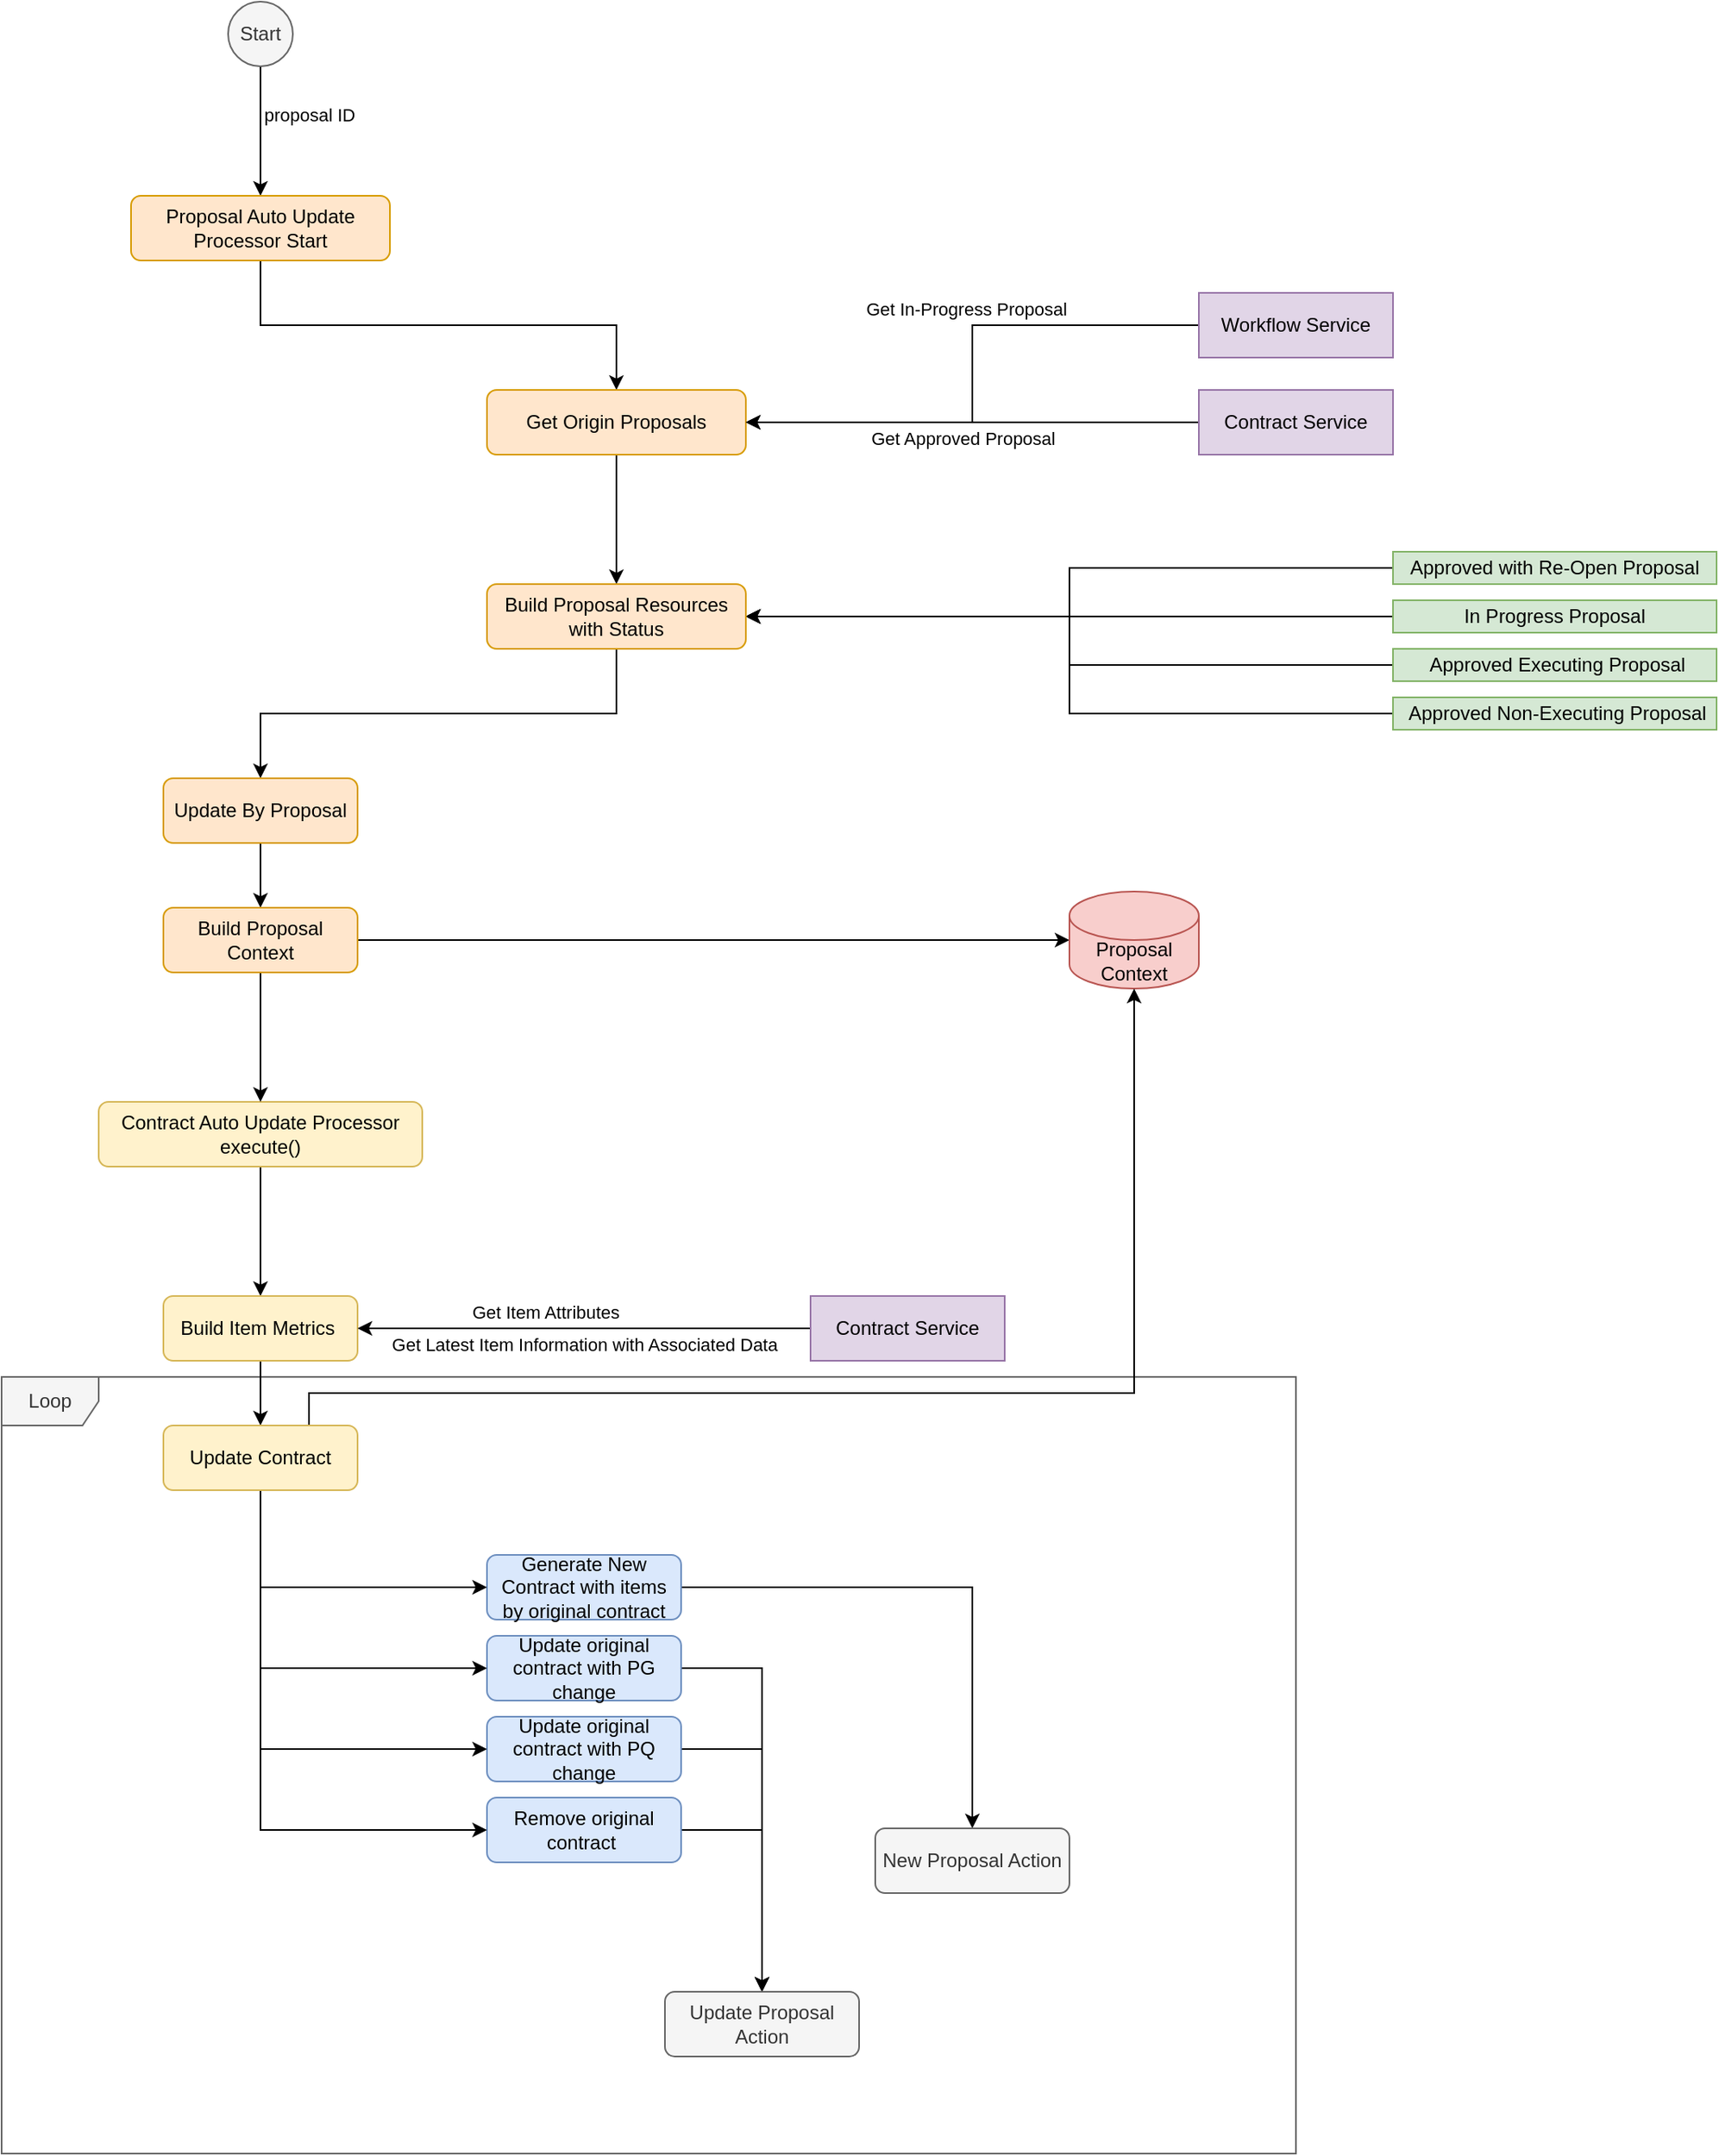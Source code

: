 <mxfile version="14.9.2" type="github">
  <diagram id="KX9cV-MlKl8TlEkXdfTV" name="Page-1">
    <mxGraphModel dx="1422" dy="882" grid="1" gridSize="10" guides="1" tooltips="1" connect="1" arrows="1" fold="1" page="1" pageScale="1" pageWidth="827" pageHeight="1169" math="0" shadow="0">
      <root>
        <mxCell id="0" />
        <mxCell id="1" parent="0" />
        <mxCell id="DQ7d8ZlFygvz4NA72uiT-54" value="Loop" style="shape=umlFrame;whiteSpace=wrap;html=1;fillColor=#f5f5f5;strokeColor=#666666;fontColor=#333333;" vertex="1" parent="1">
          <mxGeometry x="20" y="890" width="800" height="480" as="geometry" />
        </mxCell>
        <mxCell id="DQ7d8ZlFygvz4NA72uiT-19" style="edgeStyle=orthogonalEdgeStyle;rounded=0;orthogonalLoop=1;jettySize=auto;html=1;entryX=0.5;entryY=0;entryDx=0;entryDy=0;" edge="1" parent="1" source="DQ7d8ZlFygvz4NA72uiT-21" target="DQ7d8ZlFygvz4NA72uiT-22">
          <mxGeometry relative="1" as="geometry">
            <mxPoint x="80" y="180" as="targetPoint" />
            <Array as="points">
              <mxPoint x="180" y="160" />
              <mxPoint x="180" y="160" />
            </Array>
          </mxGeometry>
        </mxCell>
        <mxCell id="DQ7d8ZlFygvz4NA72uiT-20" value="proposal ID" style="edgeLabel;html=1;align=center;verticalAlign=middle;resizable=0;points=[];" vertex="1" connectable="0" parent="DQ7d8ZlFygvz4NA72uiT-19">
          <mxGeometry x="-0.272" relative="1" as="geometry">
            <mxPoint x="30" y="1" as="offset" />
          </mxGeometry>
        </mxCell>
        <mxCell id="DQ7d8ZlFygvz4NA72uiT-21" value="Start" style="ellipse;whiteSpace=wrap;html=1;aspect=fixed;fillColor=#f5f5f5;strokeColor=#666666;fontColor=#333333;" vertex="1" parent="1">
          <mxGeometry x="160" y="40" width="40" height="40" as="geometry" />
        </mxCell>
        <mxCell id="DQ7d8ZlFygvz4NA72uiT-49" style="edgeStyle=orthogonalEdgeStyle;rounded=0;orthogonalLoop=1;jettySize=auto;html=1;entryX=0.5;entryY=0;entryDx=0;entryDy=0;startArrow=none;startFill=0;endArrow=classic;endFill=1;exitX=0.5;exitY=1;exitDx=0;exitDy=0;" edge="1" parent="1" source="DQ7d8ZlFygvz4NA72uiT-22" target="DQ7d8ZlFygvz4NA72uiT-23">
          <mxGeometry relative="1" as="geometry" />
        </mxCell>
        <mxCell id="DQ7d8ZlFygvz4NA72uiT-22" value="Proposal Auto Update Processor Start" style="rounded=1;whiteSpace=wrap;html=1;fillColor=#ffe6cc;strokeColor=#d79b00;" vertex="1" parent="1">
          <mxGeometry x="100" y="160" width="160" height="40" as="geometry" />
        </mxCell>
        <mxCell id="DQ7d8ZlFygvz4NA72uiT-42" style="edgeStyle=orthogonalEdgeStyle;rounded=0;orthogonalLoop=1;jettySize=auto;html=1;entryX=0.5;entryY=0;entryDx=0;entryDy=0;" edge="1" parent="1" source="DQ7d8ZlFygvz4NA72uiT-23" target="DQ7d8ZlFygvz4NA72uiT-31">
          <mxGeometry relative="1" as="geometry" />
        </mxCell>
        <mxCell id="DQ7d8ZlFygvz4NA72uiT-23" value="Get Origin Proposals" style="rounded=1;whiteSpace=wrap;html=1;fillColor=#ffe6cc;strokeColor=#d79b00;" vertex="1" parent="1">
          <mxGeometry x="320" y="280" width="160" height="40" as="geometry" />
        </mxCell>
        <mxCell id="DQ7d8ZlFygvz4NA72uiT-27" style="edgeStyle=orthogonalEdgeStyle;rounded=0;orthogonalLoop=1;jettySize=auto;html=1;entryX=1;entryY=0.5;entryDx=0;entryDy=0;" edge="1" parent="1" source="DQ7d8ZlFygvz4NA72uiT-24" target="DQ7d8ZlFygvz4NA72uiT-23">
          <mxGeometry relative="1" as="geometry" />
        </mxCell>
        <mxCell id="DQ7d8ZlFygvz4NA72uiT-29" value="Get In-Progress Proposal" style="edgeLabel;html=1;align=center;verticalAlign=middle;resizable=0;points=[];" vertex="1" connectable="0" parent="DQ7d8ZlFygvz4NA72uiT-27">
          <mxGeometry x="-0.325" y="1" relative="1" as="geometry">
            <mxPoint x="-29" y="-11" as="offset" />
          </mxGeometry>
        </mxCell>
        <mxCell id="DQ7d8ZlFygvz4NA72uiT-24" value="Workflow Service" style="rounded=0;whiteSpace=wrap;html=1;fillColor=#e1d5e7;strokeColor=#9673a6;" vertex="1" parent="1">
          <mxGeometry x="760" y="220" width="120" height="40" as="geometry" />
        </mxCell>
        <mxCell id="DQ7d8ZlFygvz4NA72uiT-28" style="edgeStyle=orthogonalEdgeStyle;rounded=0;orthogonalLoop=1;jettySize=auto;html=1;entryX=1;entryY=0.5;entryDx=0;entryDy=0;" edge="1" parent="1" source="DQ7d8ZlFygvz4NA72uiT-25" target="DQ7d8ZlFygvz4NA72uiT-23">
          <mxGeometry relative="1" as="geometry" />
        </mxCell>
        <mxCell id="DQ7d8ZlFygvz4NA72uiT-30" value="Get Approved Proposal" style="edgeLabel;html=1;align=center;verticalAlign=middle;resizable=0;points=[];" vertex="1" connectable="0" parent="DQ7d8ZlFygvz4NA72uiT-28">
          <mxGeometry x="-0.2" y="-3" relative="1" as="geometry">
            <mxPoint x="-34" y="13" as="offset" />
          </mxGeometry>
        </mxCell>
        <mxCell id="DQ7d8ZlFygvz4NA72uiT-25" value="Contract Service" style="rounded=0;whiteSpace=wrap;html=1;fillColor=#e1d5e7;strokeColor=#9673a6;" vertex="1" parent="1">
          <mxGeometry x="760" y="280" width="120" height="40" as="geometry" />
        </mxCell>
        <mxCell id="DQ7d8ZlFygvz4NA72uiT-32" style="edgeStyle=orthogonalEdgeStyle;rounded=0;orthogonalLoop=1;jettySize=auto;html=1;entryX=0;entryY=0.5;entryDx=0;entryDy=0;startArrow=classic;startFill=1;endArrow=none;endFill=0;exitX=1;exitY=0.5;exitDx=0;exitDy=0;" edge="1" parent="1" source="DQ7d8ZlFygvz4NA72uiT-31" target="DQ7d8ZlFygvz4NA72uiT-33">
          <mxGeometry relative="1" as="geometry">
            <mxPoint x="830" y="400" as="targetPoint" />
            <mxPoint x="840" y="410" as="sourcePoint" />
          </mxGeometry>
        </mxCell>
        <mxCell id="DQ7d8ZlFygvz4NA72uiT-37" style="edgeStyle=orthogonalEdgeStyle;rounded=0;orthogonalLoop=1;jettySize=auto;html=1;entryX=0;entryY=0.5;entryDx=0;entryDy=0;endArrow=none;endFill=0;startArrow=classic;startFill=1;exitX=1;exitY=0.5;exitDx=0;exitDy=0;" edge="1" parent="1" source="DQ7d8ZlFygvz4NA72uiT-31" target="DQ7d8ZlFygvz4NA72uiT-34">
          <mxGeometry relative="1" as="geometry">
            <mxPoint x="840" y="410" as="sourcePoint" />
          </mxGeometry>
        </mxCell>
        <mxCell id="DQ7d8ZlFygvz4NA72uiT-38" style="edgeStyle=orthogonalEdgeStyle;rounded=0;orthogonalLoop=1;jettySize=auto;html=1;entryX=0;entryY=0.5;entryDx=0;entryDy=0;endArrow=none;endFill=0;startArrow=classic;startFill=1;exitX=1;exitY=0.5;exitDx=0;exitDy=0;" edge="1" parent="1" source="DQ7d8ZlFygvz4NA72uiT-31" target="DQ7d8ZlFygvz4NA72uiT-35">
          <mxGeometry relative="1" as="geometry">
            <mxPoint x="840" y="410" as="sourcePoint" />
          </mxGeometry>
        </mxCell>
        <mxCell id="DQ7d8ZlFygvz4NA72uiT-41" style="edgeStyle=orthogonalEdgeStyle;rounded=0;orthogonalLoop=1;jettySize=auto;html=1;entryX=0;entryY=0.5;entryDx=0;entryDy=0;startArrow=classic;startFill=1;endArrow=none;endFill=0;exitX=1;exitY=0.5;exitDx=0;exitDy=0;" edge="1" parent="1" source="DQ7d8ZlFygvz4NA72uiT-31" target="DQ7d8ZlFygvz4NA72uiT-40">
          <mxGeometry relative="1" as="geometry">
            <mxPoint x="840" y="410" as="sourcePoint" />
          </mxGeometry>
        </mxCell>
        <mxCell id="DQ7d8ZlFygvz4NA72uiT-50" style="edgeStyle=orthogonalEdgeStyle;rounded=0;orthogonalLoop=1;jettySize=auto;html=1;startArrow=none;startFill=0;endArrow=classic;endFill=1;exitX=0.5;exitY=1;exitDx=0;exitDy=0;" edge="1" parent="1" source="DQ7d8ZlFygvz4NA72uiT-31" target="DQ7d8ZlFygvz4NA72uiT-46">
          <mxGeometry relative="1" as="geometry" />
        </mxCell>
        <mxCell id="DQ7d8ZlFygvz4NA72uiT-31" value="Build Proposal Resources with Status" style="rounded=1;whiteSpace=wrap;html=1;fillColor=#ffe6cc;strokeColor=#d79b00;" vertex="1" parent="1">
          <mxGeometry x="320" y="400" width="160" height="40" as="geometry" />
        </mxCell>
        <mxCell id="DQ7d8ZlFygvz4NA72uiT-33" value="Approved with Re-Open Proposal" style="rounded=0;whiteSpace=wrap;html=1;fillColor=#d5e8d4;strokeColor=#82b366;" vertex="1" parent="1">
          <mxGeometry x="880" y="380" width="200" height="20" as="geometry" />
        </mxCell>
        <mxCell id="DQ7d8ZlFygvz4NA72uiT-34" value="In Progress Proposal" style="rounded=0;whiteSpace=wrap;html=1;fillColor=#d5e8d4;strokeColor=#82b366;" vertex="1" parent="1">
          <mxGeometry x="880" y="410" width="200" height="20" as="geometry" />
        </mxCell>
        <mxCell id="DQ7d8ZlFygvz4NA72uiT-35" value="&amp;nbsp;Approved Executing Proposal" style="rounded=0;whiteSpace=wrap;html=1;fillColor=#d5e8d4;strokeColor=#82b366;" vertex="1" parent="1">
          <mxGeometry x="880" y="440" width="200" height="20" as="geometry" />
        </mxCell>
        <mxCell id="DQ7d8ZlFygvz4NA72uiT-40" value="&amp;nbsp;Approved Non-Executing Proposal" style="rounded=0;whiteSpace=wrap;html=1;fillColor=#d5e8d4;strokeColor=#82b366;" vertex="1" parent="1">
          <mxGeometry x="880" y="470" width="200" height="20" as="geometry" />
        </mxCell>
        <mxCell id="DQ7d8ZlFygvz4NA72uiT-58" style="edgeStyle=orthogonalEdgeStyle;rounded=0;orthogonalLoop=1;jettySize=auto;html=1;entryX=0.5;entryY=0;entryDx=0;entryDy=0;startArrow=none;startFill=0;endArrow=classic;endFill=1;exitX=0.5;exitY=1;exitDx=0;exitDy=0;" edge="1" parent="1" source="DQ7d8ZlFygvz4NA72uiT-43" target="DQ7d8ZlFygvz4NA72uiT-57">
          <mxGeometry relative="1" as="geometry" />
        </mxCell>
        <mxCell id="DQ7d8ZlFygvz4NA72uiT-43" value="Contract Auto Update Processor&lt;br&gt;execute()" style="rounded=1;whiteSpace=wrap;html=1;fillColor=#fff2cc;strokeColor=#d6b656;" vertex="1" parent="1">
          <mxGeometry x="80" y="720" width="200" height="40" as="geometry" />
        </mxCell>
        <mxCell id="DQ7d8ZlFygvz4NA72uiT-47" style="edgeStyle=orthogonalEdgeStyle;rounded=0;orthogonalLoop=1;jettySize=auto;html=1;entryX=0.5;entryY=0;entryDx=0;entryDy=0;startArrow=none;startFill=0;endArrow=classic;endFill=1;" edge="1" parent="1" source="DQ7d8ZlFygvz4NA72uiT-46" target="DQ7d8ZlFygvz4NA72uiT-52">
          <mxGeometry relative="1" as="geometry" />
        </mxCell>
        <mxCell id="DQ7d8ZlFygvz4NA72uiT-46" value="Update By Proposal" style="rounded=1;whiteSpace=wrap;html=1;fillColor=#ffe6cc;strokeColor=#d79b00;" vertex="1" parent="1">
          <mxGeometry x="120" y="520" width="120" height="40" as="geometry" />
        </mxCell>
        <mxCell id="DQ7d8ZlFygvz4NA72uiT-53" style="edgeStyle=orthogonalEdgeStyle;rounded=0;orthogonalLoop=1;jettySize=auto;html=1;entryX=0.5;entryY=0;entryDx=0;entryDy=0;startArrow=none;startFill=0;endArrow=classic;endFill=1;" edge="1" parent="1" source="DQ7d8ZlFygvz4NA72uiT-52" target="DQ7d8ZlFygvz4NA72uiT-43">
          <mxGeometry relative="1" as="geometry" />
        </mxCell>
        <mxCell id="DQ7d8ZlFygvz4NA72uiT-63" style="edgeStyle=orthogonalEdgeStyle;rounded=0;orthogonalLoop=1;jettySize=auto;html=1;entryX=0;entryY=0.5;entryDx=0;entryDy=0;entryPerimeter=0;startArrow=none;startFill=0;endArrow=classic;endFill=1;" edge="1" parent="1" source="DQ7d8ZlFygvz4NA72uiT-52" target="DQ7d8ZlFygvz4NA72uiT-62">
          <mxGeometry relative="1" as="geometry" />
        </mxCell>
        <mxCell id="DQ7d8ZlFygvz4NA72uiT-52" value="Build Proposal Context" style="rounded=1;whiteSpace=wrap;html=1;fillColor=#ffe6cc;strokeColor=#d79b00;" vertex="1" parent="1">
          <mxGeometry x="120" y="600" width="120" height="40" as="geometry" />
        </mxCell>
        <mxCell id="DQ7d8ZlFygvz4NA72uiT-69" style="edgeStyle=orthogonalEdgeStyle;rounded=0;orthogonalLoop=1;jettySize=auto;html=1;entryX=0.5;entryY=0;entryDx=0;entryDy=0;startArrow=none;startFill=0;endArrow=classic;endFill=1;" edge="1" parent="1" source="DQ7d8ZlFygvz4NA72uiT-56" target="DQ7d8ZlFygvz4NA72uiT-68">
          <mxGeometry relative="1" as="geometry" />
        </mxCell>
        <mxCell id="DQ7d8ZlFygvz4NA72uiT-56" value="Generate New Contract with items by original contract" style="rounded=1;whiteSpace=wrap;html=1;fillColor=#dae8fc;strokeColor=#6c8ebf;" vertex="1" parent="1">
          <mxGeometry x="320" y="1000" width="120" height="40" as="geometry" />
        </mxCell>
        <mxCell id="DQ7d8ZlFygvz4NA72uiT-77" style="edgeStyle=orthogonalEdgeStyle;rounded=0;orthogonalLoop=1;jettySize=auto;html=1;entryX=0.5;entryY=0;entryDx=0;entryDy=0;startArrow=none;startFill=0;endArrow=classic;endFill=1;" edge="1" parent="1" source="DQ7d8ZlFygvz4NA72uiT-57" target="DQ7d8ZlFygvz4NA72uiT-76">
          <mxGeometry relative="1" as="geometry" />
        </mxCell>
        <mxCell id="DQ7d8ZlFygvz4NA72uiT-57" value="Build Item Metrics&amp;nbsp;" style="rounded=1;whiteSpace=wrap;html=1;fillColor=#fff2cc;strokeColor=#d6b656;" vertex="1" parent="1">
          <mxGeometry x="120" y="840" width="120" height="40" as="geometry" />
        </mxCell>
        <mxCell id="DQ7d8ZlFygvz4NA72uiT-73" style="edgeStyle=orthogonalEdgeStyle;rounded=0;orthogonalLoop=1;jettySize=auto;html=1;entryX=0.5;entryY=0;entryDx=0;entryDy=0;startArrow=none;startFill=0;endArrow=classic;endFill=1;exitX=1;exitY=0.5;exitDx=0;exitDy=0;" edge="1" parent="1" source="DQ7d8ZlFygvz4NA72uiT-59" target="DQ7d8ZlFygvz4NA72uiT-70">
          <mxGeometry relative="1" as="geometry">
            <Array as="points">
              <mxPoint x="490" y="1070" />
            </Array>
          </mxGeometry>
        </mxCell>
        <mxCell id="DQ7d8ZlFygvz4NA72uiT-59" value="Update original contract with PG change" style="rounded=1;whiteSpace=wrap;html=1;fillColor=#dae8fc;strokeColor=#6c8ebf;" vertex="1" parent="1">
          <mxGeometry x="320" y="1050" width="120" height="40" as="geometry" />
        </mxCell>
        <mxCell id="DQ7d8ZlFygvz4NA72uiT-72" style="edgeStyle=orthogonalEdgeStyle;rounded=0;orthogonalLoop=1;jettySize=auto;html=1;entryX=0.5;entryY=0;entryDx=0;entryDy=0;startArrow=none;startFill=0;endArrow=classic;endFill=1;exitX=1;exitY=0.5;exitDx=0;exitDy=0;" edge="1" parent="1" source="DQ7d8ZlFygvz4NA72uiT-60" target="DQ7d8ZlFygvz4NA72uiT-70">
          <mxGeometry relative="1" as="geometry">
            <Array as="points">
              <mxPoint x="490" y="1120" />
            </Array>
          </mxGeometry>
        </mxCell>
        <mxCell id="DQ7d8ZlFygvz4NA72uiT-60" value="Update original contract with PQ change" style="rounded=1;whiteSpace=wrap;html=1;fillColor=#dae8fc;strokeColor=#6c8ebf;" vertex="1" parent="1">
          <mxGeometry x="320" y="1100" width="120" height="40" as="geometry" />
        </mxCell>
        <mxCell id="DQ7d8ZlFygvz4NA72uiT-75" style="edgeStyle=orthogonalEdgeStyle;rounded=0;orthogonalLoop=1;jettySize=auto;html=1;entryX=0.5;entryY=0;entryDx=0;entryDy=0;startArrow=none;startFill=0;endArrow=classic;endFill=1;exitX=1;exitY=0.5;exitDx=0;exitDy=0;" edge="1" parent="1" source="DQ7d8ZlFygvz4NA72uiT-61" target="DQ7d8ZlFygvz4NA72uiT-70">
          <mxGeometry relative="1" as="geometry">
            <mxPoint x="520" y="1120" as="targetPoint" />
            <Array as="points">
              <mxPoint x="490" y="1170" />
            </Array>
          </mxGeometry>
        </mxCell>
        <mxCell id="DQ7d8ZlFygvz4NA72uiT-61" value="Remove original contract&amp;nbsp;" style="rounded=1;whiteSpace=wrap;html=1;fillColor=#dae8fc;strokeColor=#6c8ebf;" vertex="1" parent="1">
          <mxGeometry x="320" y="1150" width="120" height="40" as="geometry" />
        </mxCell>
        <mxCell id="DQ7d8ZlFygvz4NA72uiT-62" value="Proposal Context" style="shape=cylinder3;whiteSpace=wrap;html=1;boundedLbl=1;backgroundOutline=1;size=15;fillColor=#f8cecc;strokeColor=#b85450;" vertex="1" parent="1">
          <mxGeometry x="680" y="590" width="80" height="60" as="geometry" />
        </mxCell>
        <mxCell id="DQ7d8ZlFygvz4NA72uiT-65" style="edgeStyle=orthogonalEdgeStyle;rounded=0;orthogonalLoop=1;jettySize=auto;html=1;entryX=1;entryY=0.5;entryDx=0;entryDy=0;startArrow=none;startFill=0;endArrow=classic;endFill=1;" edge="1" parent="1" source="DQ7d8ZlFygvz4NA72uiT-64" target="DQ7d8ZlFygvz4NA72uiT-57">
          <mxGeometry relative="1" as="geometry" />
        </mxCell>
        <mxCell id="DQ7d8ZlFygvz4NA72uiT-66" value="Get Item Attributes" style="edgeLabel;html=1;align=center;verticalAlign=middle;resizable=0;points=[];" vertex="1" connectable="0" parent="DQ7d8ZlFygvz4NA72uiT-65">
          <mxGeometry x="0.237" y="-2" relative="1" as="geometry">
            <mxPoint x="9" y="-8" as="offset" />
          </mxGeometry>
        </mxCell>
        <mxCell id="DQ7d8ZlFygvz4NA72uiT-67" value="Get Latest Item Information with Associated Data" style="edgeLabel;html=1;align=center;verticalAlign=middle;resizable=0;points=[];" vertex="1" connectable="0" parent="DQ7d8ZlFygvz4NA72uiT-65">
          <mxGeometry x="-0.662" y="-1" relative="1" as="geometry">
            <mxPoint x="-93" y="11" as="offset" />
          </mxGeometry>
        </mxCell>
        <mxCell id="DQ7d8ZlFygvz4NA72uiT-64" value="Contract Service" style="rounded=0;whiteSpace=wrap;html=1;fillColor=#e1d5e7;strokeColor=#9673a6;" vertex="1" parent="1">
          <mxGeometry x="520" y="840" width="120" height="40" as="geometry" />
        </mxCell>
        <mxCell id="DQ7d8ZlFygvz4NA72uiT-68" value="New Proposal Action" style="rounded=1;whiteSpace=wrap;html=1;fillColor=#f5f5f5;strokeColor=#666666;fontColor=#333333;" vertex="1" parent="1">
          <mxGeometry x="560" y="1169" width="120" height="40" as="geometry" />
        </mxCell>
        <mxCell id="DQ7d8ZlFygvz4NA72uiT-70" value="Update Proposal Action" style="rounded=1;whiteSpace=wrap;html=1;fillColor=#f5f5f5;strokeColor=#666666;fontColor=#333333;" vertex="1" parent="1">
          <mxGeometry x="430" y="1270" width="120" height="40" as="geometry" />
        </mxCell>
        <mxCell id="DQ7d8ZlFygvz4NA72uiT-78" style="edgeStyle=orthogonalEdgeStyle;rounded=0;orthogonalLoop=1;jettySize=auto;html=1;entryX=0;entryY=0.5;entryDx=0;entryDy=0;startArrow=none;startFill=0;endArrow=classic;endFill=1;exitX=0.5;exitY=1;exitDx=0;exitDy=0;" edge="1" parent="1" source="DQ7d8ZlFygvz4NA72uiT-76" target="DQ7d8ZlFygvz4NA72uiT-56">
          <mxGeometry relative="1" as="geometry">
            <Array as="points">
              <mxPoint x="180" y="1020" />
            </Array>
          </mxGeometry>
        </mxCell>
        <mxCell id="DQ7d8ZlFygvz4NA72uiT-79" style="edgeStyle=orthogonalEdgeStyle;rounded=0;orthogonalLoop=1;jettySize=auto;html=1;entryX=0;entryY=0.5;entryDx=0;entryDy=0;startArrow=none;startFill=0;endArrow=classic;endFill=1;exitX=0.5;exitY=1;exitDx=0;exitDy=0;" edge="1" parent="1" source="DQ7d8ZlFygvz4NA72uiT-76" target="DQ7d8ZlFygvz4NA72uiT-59">
          <mxGeometry relative="1" as="geometry" />
        </mxCell>
        <mxCell id="DQ7d8ZlFygvz4NA72uiT-80" style="edgeStyle=orthogonalEdgeStyle;rounded=0;orthogonalLoop=1;jettySize=auto;html=1;entryX=0;entryY=0.5;entryDx=0;entryDy=0;startArrow=none;startFill=0;endArrow=classic;endFill=1;exitX=0.5;exitY=1;exitDx=0;exitDy=0;" edge="1" parent="1" source="DQ7d8ZlFygvz4NA72uiT-76" target="DQ7d8ZlFygvz4NA72uiT-60">
          <mxGeometry relative="1" as="geometry" />
        </mxCell>
        <mxCell id="DQ7d8ZlFygvz4NA72uiT-81" style="edgeStyle=orthogonalEdgeStyle;rounded=0;orthogonalLoop=1;jettySize=auto;html=1;entryX=0;entryY=0.5;entryDx=0;entryDy=0;startArrow=none;startFill=0;endArrow=classic;endFill=1;exitX=0.5;exitY=1;exitDx=0;exitDy=0;" edge="1" parent="1" source="DQ7d8ZlFygvz4NA72uiT-76" target="DQ7d8ZlFygvz4NA72uiT-61">
          <mxGeometry relative="1" as="geometry" />
        </mxCell>
        <mxCell id="DQ7d8ZlFygvz4NA72uiT-82" style="edgeStyle=orthogonalEdgeStyle;rounded=0;orthogonalLoop=1;jettySize=auto;html=1;startArrow=none;startFill=0;endArrow=classic;endFill=1;exitX=0.75;exitY=0;exitDx=0;exitDy=0;" edge="1" parent="1" source="DQ7d8ZlFygvz4NA72uiT-76" target="DQ7d8ZlFygvz4NA72uiT-62">
          <mxGeometry relative="1" as="geometry">
            <Array as="points">
              <mxPoint x="210" y="900" />
              <mxPoint x="720" y="900" />
            </Array>
          </mxGeometry>
        </mxCell>
        <mxCell id="DQ7d8ZlFygvz4NA72uiT-76" value="Update Contract" style="rounded=1;whiteSpace=wrap;html=1;fillColor=#fff2cc;strokeColor=#d6b656;" vertex="1" parent="1">
          <mxGeometry x="120" y="920" width="120" height="40" as="geometry" />
        </mxCell>
      </root>
    </mxGraphModel>
  </diagram>
</mxfile>
